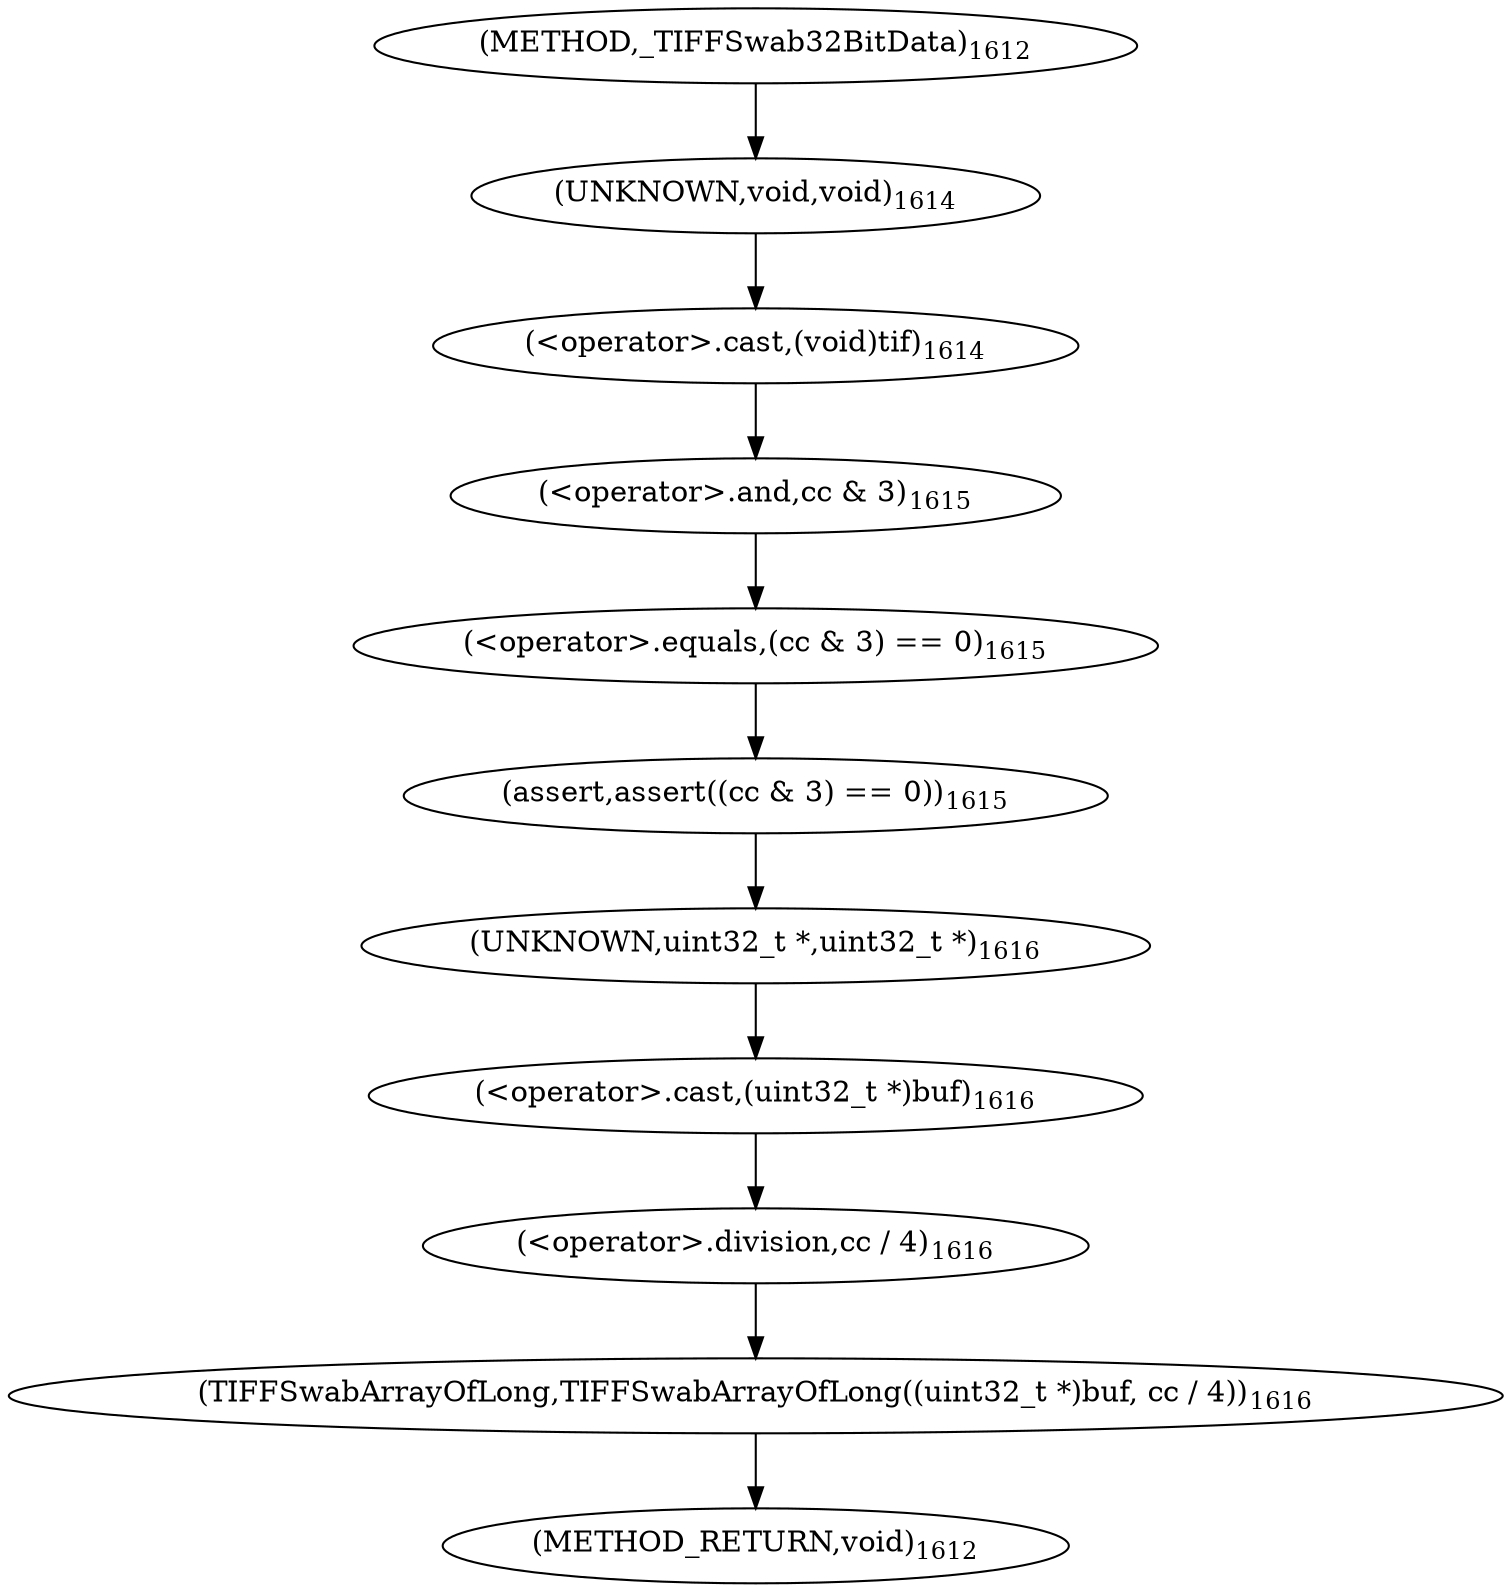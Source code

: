 digraph "_TIFFSwab32BitData" {  
"77928" [label = <(&lt;operator&gt;.cast,(void)tif)<SUB>1614</SUB>> ]
"77931" [label = <(assert,assert((cc &amp; 3) == 0))<SUB>1615</SUB>> ]
"77937" [label = <(TIFFSwabArrayOfLong,TIFFSwabArrayOfLong((uint32_t *)buf, cc / 4))<SUB>1616</SUB>> ]
"77929" [label = <(UNKNOWN,void,void)<SUB>1614</SUB>> ]
"77932" [label = <(&lt;operator&gt;.equals,(cc &amp; 3) == 0)<SUB>1615</SUB>> ]
"77938" [label = <(&lt;operator&gt;.cast,(uint32_t *)buf)<SUB>1616</SUB>> ]
"77941" [label = <(&lt;operator&gt;.division,cc / 4)<SUB>1616</SUB>> ]
"77933" [label = <(&lt;operator&gt;.and,cc &amp; 3)<SUB>1615</SUB>> ]
"77939" [label = <(UNKNOWN,uint32_t *,uint32_t *)<SUB>1616</SUB>> ]
"77923" [label = <(METHOD,_TIFFSwab32BitData)<SUB>1612</SUB>> ]
"77944" [label = <(METHOD_RETURN,void)<SUB>1612</SUB>> ]
  "77928" -> "77933" 
  "77931" -> "77939" 
  "77937" -> "77944" 
  "77929" -> "77928" 
  "77932" -> "77931" 
  "77938" -> "77941" 
  "77941" -> "77937" 
  "77933" -> "77932" 
  "77939" -> "77938" 
  "77923" -> "77929" 
}
